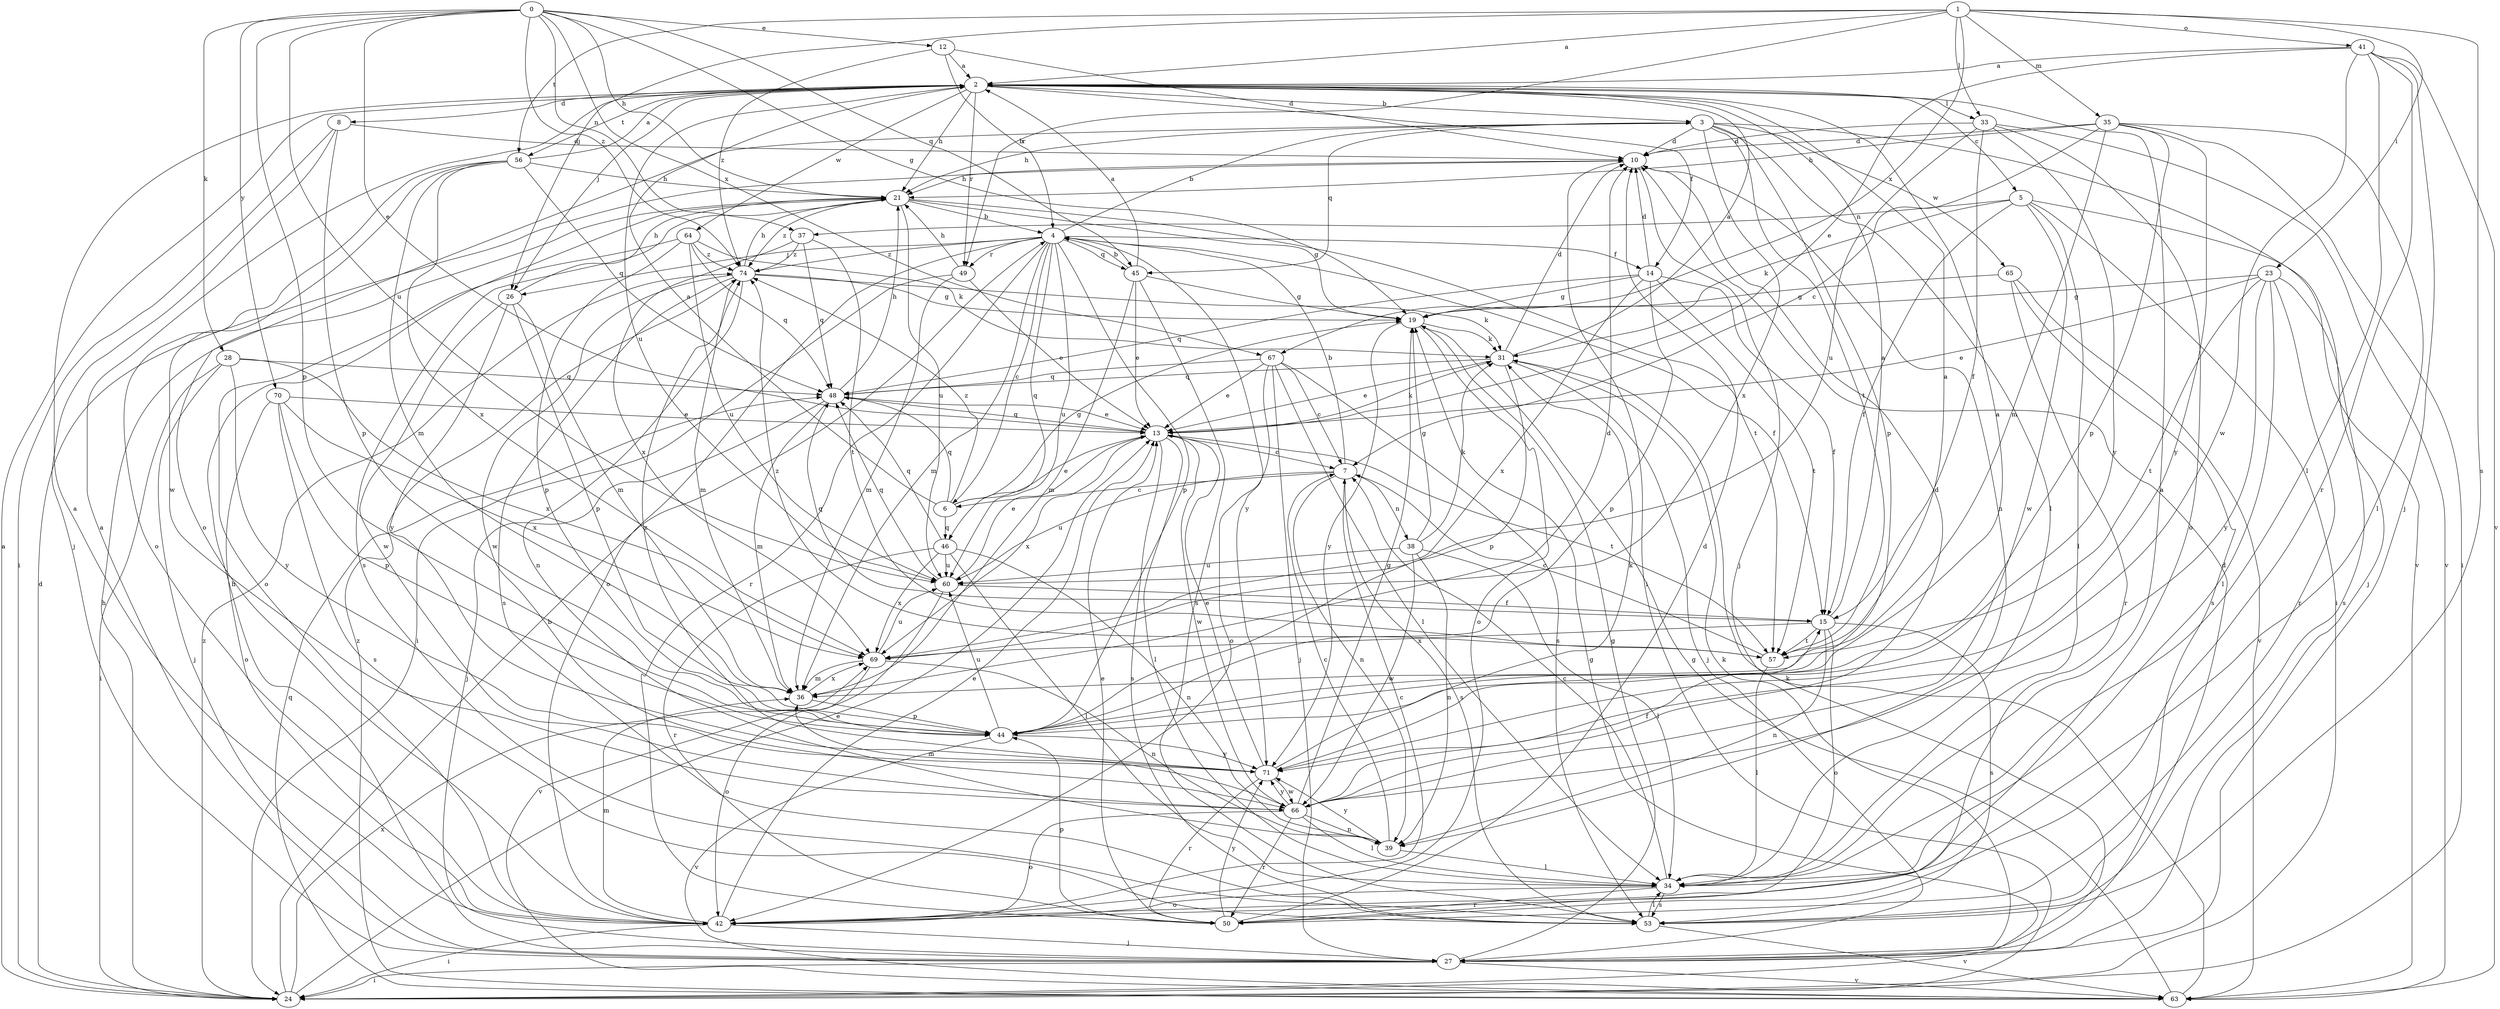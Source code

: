 strict digraph  {
0;
1;
2;
3;
4;
5;
6;
7;
8;
10;
12;
13;
14;
15;
19;
21;
23;
24;
26;
27;
28;
31;
33;
34;
35;
36;
37;
38;
39;
41;
42;
44;
45;
46;
48;
49;
50;
53;
56;
57;
60;
63;
64;
65;
66;
67;
69;
70;
71;
74;
0 -> 12  [label=e];
0 -> 13  [label=e];
0 -> 19  [label=g];
0 -> 21  [label=h];
0 -> 28  [label=k];
0 -> 37  [label=n];
0 -> 44  [label=p];
0 -> 45  [label=q];
0 -> 60  [label=u];
0 -> 67  [label=x];
0 -> 70  [label=y];
0 -> 74  [label=z];
1 -> 2  [label=a];
1 -> 23  [label=i];
1 -> 26  [label=j];
1 -> 33  [label=l];
1 -> 35  [label=m];
1 -> 41  [label=o];
1 -> 49  [label=r];
1 -> 53  [label=s];
1 -> 56  [label=t];
1 -> 67  [label=x];
2 -> 3  [label=b];
2 -> 5  [label=c];
2 -> 8  [label=d];
2 -> 14  [label=f];
2 -> 21  [label=h];
2 -> 26  [label=j];
2 -> 33  [label=l];
2 -> 49  [label=r];
2 -> 56  [label=t];
2 -> 60  [label=u];
2 -> 64  [label=w];
3 -> 10  [label=d];
3 -> 21  [label=h];
3 -> 34  [label=l];
3 -> 42  [label=o];
3 -> 44  [label=p];
3 -> 45  [label=q];
3 -> 57  [label=t];
3 -> 63  [label=v];
3 -> 65  [label=w];
3 -> 69  [label=x];
4 -> 3  [label=b];
4 -> 6  [label=c];
4 -> 14  [label=f];
4 -> 15  [label=f];
4 -> 26  [label=j];
4 -> 36  [label=m];
4 -> 42  [label=o];
4 -> 44  [label=p];
4 -> 45  [label=q];
4 -> 46  [label=q];
4 -> 49  [label=r];
4 -> 50  [label=r];
4 -> 60  [label=u];
4 -> 71  [label=y];
4 -> 74  [label=z];
5 -> 15  [label=f];
5 -> 24  [label=i];
5 -> 27  [label=j];
5 -> 31  [label=k];
5 -> 34  [label=l];
5 -> 37  [label=n];
5 -> 66  [label=w];
6 -> 2  [label=a];
6 -> 13  [label=e];
6 -> 19  [label=g];
6 -> 46  [label=q];
6 -> 48  [label=q];
6 -> 74  [label=z];
7 -> 4  [label=b];
7 -> 6  [label=c];
7 -> 38  [label=n];
7 -> 39  [label=n];
7 -> 53  [label=s];
7 -> 60  [label=u];
8 -> 10  [label=d];
8 -> 24  [label=i];
8 -> 27  [label=j];
8 -> 44  [label=p];
10 -> 21  [label=h];
10 -> 24  [label=i];
10 -> 27  [label=j];
10 -> 39  [label=n];
12 -> 2  [label=a];
12 -> 4  [label=b];
12 -> 10  [label=d];
12 -> 74  [label=z];
13 -> 7  [label=c];
13 -> 31  [label=k];
13 -> 34  [label=l];
13 -> 48  [label=q];
13 -> 53  [label=s];
13 -> 57  [label=t];
13 -> 66  [label=w];
13 -> 69  [label=x];
14 -> 10  [label=d];
14 -> 15  [label=f];
14 -> 19  [label=g];
14 -> 44  [label=p];
14 -> 48  [label=q];
14 -> 57  [label=t];
14 -> 69  [label=x];
15 -> 2  [label=a];
15 -> 39  [label=n];
15 -> 42  [label=o];
15 -> 48  [label=q];
15 -> 53  [label=s];
15 -> 57  [label=t];
15 -> 69  [label=x];
19 -> 31  [label=k];
19 -> 42  [label=o];
19 -> 71  [label=y];
21 -> 4  [label=b];
21 -> 19  [label=g];
21 -> 53  [label=s];
21 -> 57  [label=t];
21 -> 60  [label=u];
21 -> 74  [label=z];
23 -> 13  [label=e];
23 -> 19  [label=g];
23 -> 34  [label=l];
23 -> 50  [label=r];
23 -> 53  [label=s];
23 -> 57  [label=t];
23 -> 71  [label=y];
24 -> 2  [label=a];
24 -> 4  [label=b];
24 -> 10  [label=d];
24 -> 13  [label=e];
24 -> 19  [label=g];
24 -> 21  [label=h];
24 -> 69  [label=x];
24 -> 74  [label=z];
26 -> 21  [label=h];
26 -> 36  [label=m];
26 -> 44  [label=p];
26 -> 66  [label=w];
26 -> 71  [label=y];
27 -> 2  [label=a];
27 -> 10  [label=d];
27 -> 19  [label=g];
27 -> 21  [label=h];
27 -> 24  [label=i];
27 -> 31  [label=k];
27 -> 63  [label=v];
28 -> 24  [label=i];
28 -> 27  [label=j];
28 -> 48  [label=q];
28 -> 69  [label=x];
28 -> 71  [label=y];
31 -> 2  [label=a];
31 -> 10  [label=d];
31 -> 13  [label=e];
31 -> 27  [label=j];
31 -> 44  [label=p];
31 -> 48  [label=q];
33 -> 10  [label=d];
33 -> 15  [label=f];
33 -> 42  [label=o];
33 -> 60  [label=u];
33 -> 63  [label=v];
33 -> 71  [label=y];
34 -> 2  [label=a];
34 -> 7  [label=c];
34 -> 42  [label=o];
34 -> 50  [label=r];
34 -> 53  [label=s];
35 -> 7  [label=c];
35 -> 10  [label=d];
35 -> 21  [label=h];
35 -> 24  [label=i];
35 -> 34  [label=l];
35 -> 36  [label=m];
35 -> 44  [label=p];
35 -> 71  [label=y];
36 -> 10  [label=d];
36 -> 44  [label=p];
36 -> 69  [label=x];
37 -> 48  [label=q];
37 -> 57  [label=t];
37 -> 69  [label=x];
37 -> 74  [label=z];
38 -> 19  [label=g];
38 -> 31  [label=k];
38 -> 34  [label=l];
38 -> 39  [label=n];
38 -> 60  [label=u];
38 -> 66  [label=w];
39 -> 7  [label=c];
39 -> 34  [label=l];
39 -> 71  [label=y];
41 -> 2  [label=a];
41 -> 13  [label=e];
41 -> 27  [label=j];
41 -> 34  [label=l];
41 -> 50  [label=r];
41 -> 63  [label=v];
41 -> 66  [label=w];
42 -> 2  [label=a];
42 -> 7  [label=c];
42 -> 13  [label=e];
42 -> 24  [label=i];
42 -> 27  [label=j];
42 -> 36  [label=m];
44 -> 2  [label=a];
44 -> 60  [label=u];
44 -> 63  [label=v];
44 -> 71  [label=y];
45 -> 2  [label=a];
45 -> 4  [label=b];
45 -> 13  [label=e];
45 -> 19  [label=g];
45 -> 36  [label=m];
45 -> 53  [label=s];
46 -> 34  [label=l];
46 -> 39  [label=n];
46 -> 48  [label=q];
46 -> 50  [label=r];
46 -> 60  [label=u];
46 -> 69  [label=x];
48 -> 13  [label=e];
48 -> 21  [label=h];
48 -> 27  [label=j];
48 -> 36  [label=m];
49 -> 13  [label=e];
49 -> 21  [label=h];
49 -> 24  [label=i];
49 -> 36  [label=m];
50 -> 10  [label=d];
50 -> 13  [label=e];
50 -> 44  [label=p];
50 -> 71  [label=y];
53 -> 34  [label=l];
53 -> 63  [label=v];
56 -> 2  [label=a];
56 -> 21  [label=h];
56 -> 36  [label=m];
56 -> 42  [label=o];
56 -> 48  [label=q];
56 -> 66  [label=w];
56 -> 69  [label=x];
57 -> 2  [label=a];
57 -> 7  [label=c];
57 -> 34  [label=l];
57 -> 74  [label=z];
60 -> 13  [label=e];
60 -> 15  [label=f];
60 -> 48  [label=q];
60 -> 63  [label=v];
63 -> 19  [label=g];
63 -> 31  [label=k];
63 -> 48  [label=q];
63 -> 74  [label=z];
64 -> 31  [label=k];
64 -> 42  [label=o];
64 -> 44  [label=p];
64 -> 48  [label=q];
64 -> 60  [label=u];
64 -> 74  [label=z];
65 -> 19  [label=g];
65 -> 50  [label=r];
65 -> 53  [label=s];
65 -> 63  [label=v];
66 -> 10  [label=d];
66 -> 15  [label=f];
66 -> 19  [label=g];
66 -> 34  [label=l];
66 -> 36  [label=m];
66 -> 39  [label=n];
66 -> 42  [label=o];
66 -> 50  [label=r];
66 -> 71  [label=y];
67 -> 7  [label=c];
67 -> 13  [label=e];
67 -> 27  [label=j];
67 -> 34  [label=l];
67 -> 42  [label=o];
67 -> 48  [label=q];
67 -> 53  [label=s];
69 -> 36  [label=m];
69 -> 39  [label=n];
69 -> 42  [label=o];
69 -> 60  [label=u];
70 -> 13  [label=e];
70 -> 42  [label=o];
70 -> 44  [label=p];
70 -> 53  [label=s];
70 -> 69  [label=x];
71 -> 13  [label=e];
71 -> 31  [label=k];
71 -> 50  [label=r];
71 -> 66  [label=w];
71 -> 74  [label=z];
74 -> 19  [label=g];
74 -> 21  [label=h];
74 -> 31  [label=k];
74 -> 36  [label=m];
74 -> 39  [label=n];
74 -> 53  [label=s];
74 -> 66  [label=w];
}
